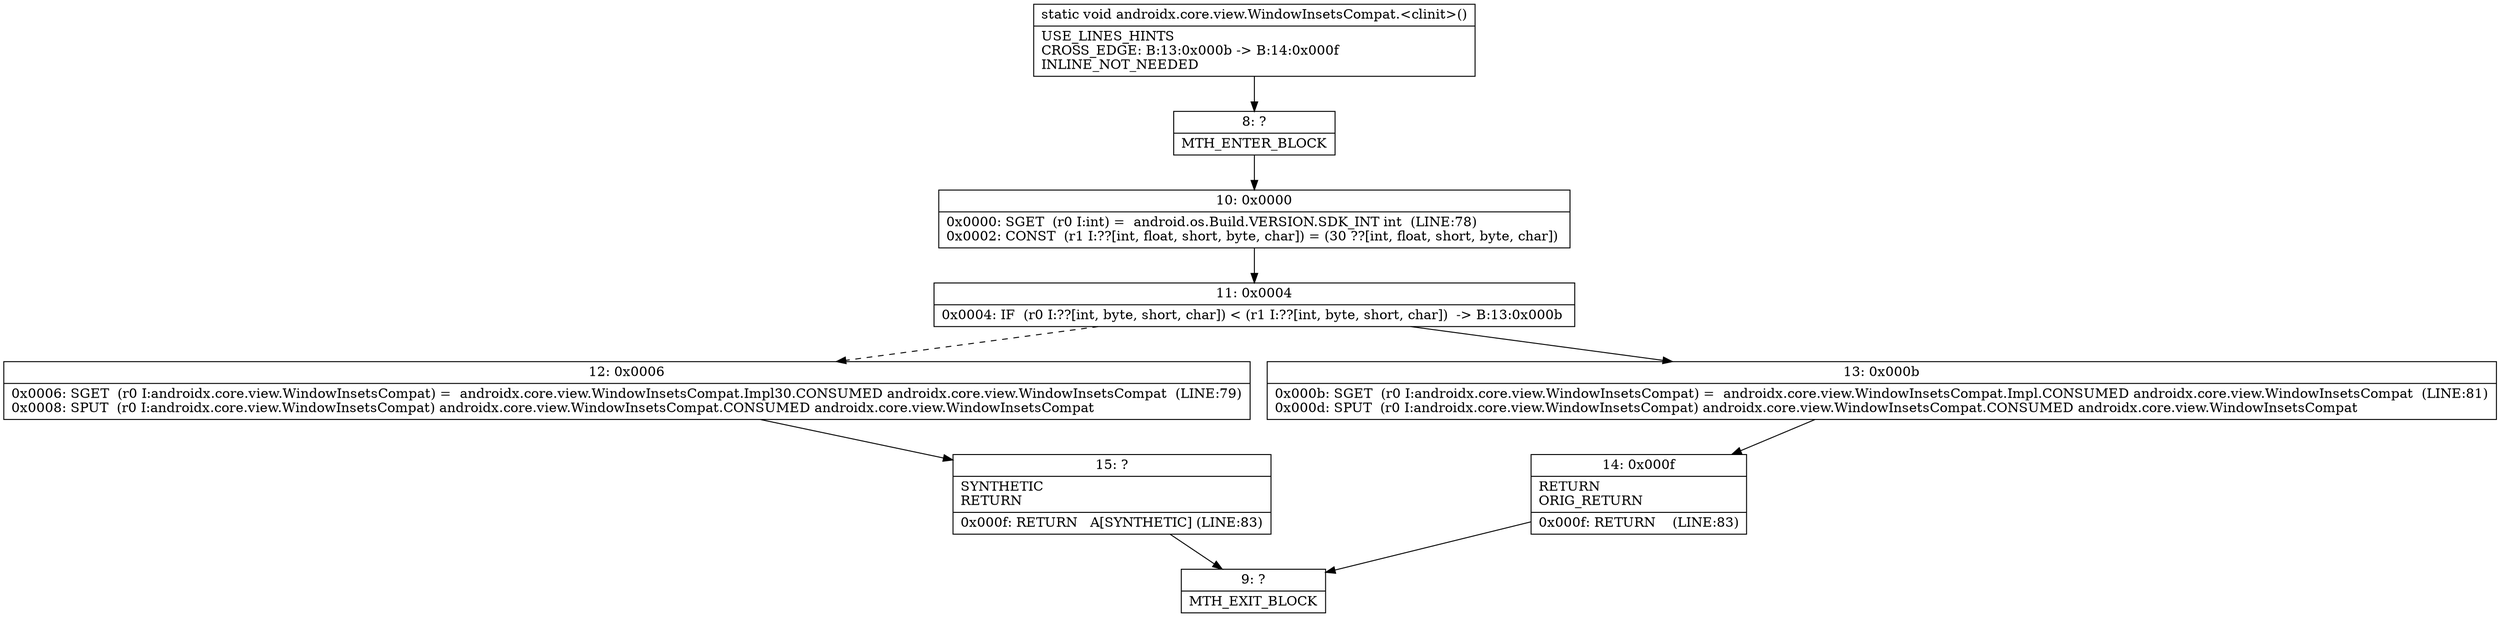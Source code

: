digraph "CFG forandroidx.core.view.WindowInsetsCompat.\<clinit\>()V" {
Node_8 [shape=record,label="{8\:\ ?|MTH_ENTER_BLOCK\l}"];
Node_10 [shape=record,label="{10\:\ 0x0000|0x0000: SGET  (r0 I:int) =  android.os.Build.VERSION.SDK_INT int  (LINE:78)\l0x0002: CONST  (r1 I:??[int, float, short, byte, char]) = (30 ??[int, float, short, byte, char]) \l}"];
Node_11 [shape=record,label="{11\:\ 0x0004|0x0004: IF  (r0 I:??[int, byte, short, char]) \< (r1 I:??[int, byte, short, char])  \-\> B:13:0x000b \l}"];
Node_12 [shape=record,label="{12\:\ 0x0006|0x0006: SGET  (r0 I:androidx.core.view.WindowInsetsCompat) =  androidx.core.view.WindowInsetsCompat.Impl30.CONSUMED androidx.core.view.WindowInsetsCompat  (LINE:79)\l0x0008: SPUT  (r0 I:androidx.core.view.WindowInsetsCompat) androidx.core.view.WindowInsetsCompat.CONSUMED androidx.core.view.WindowInsetsCompat \l}"];
Node_15 [shape=record,label="{15\:\ ?|SYNTHETIC\lRETURN\l|0x000f: RETURN   A[SYNTHETIC] (LINE:83)\l}"];
Node_9 [shape=record,label="{9\:\ ?|MTH_EXIT_BLOCK\l}"];
Node_13 [shape=record,label="{13\:\ 0x000b|0x000b: SGET  (r0 I:androidx.core.view.WindowInsetsCompat) =  androidx.core.view.WindowInsetsCompat.Impl.CONSUMED androidx.core.view.WindowInsetsCompat  (LINE:81)\l0x000d: SPUT  (r0 I:androidx.core.view.WindowInsetsCompat) androidx.core.view.WindowInsetsCompat.CONSUMED androidx.core.view.WindowInsetsCompat \l}"];
Node_14 [shape=record,label="{14\:\ 0x000f|RETURN\lORIG_RETURN\l|0x000f: RETURN    (LINE:83)\l}"];
MethodNode[shape=record,label="{static void androidx.core.view.WindowInsetsCompat.\<clinit\>()  | USE_LINES_HINTS\lCROSS_EDGE: B:13:0x000b \-\> B:14:0x000f\lINLINE_NOT_NEEDED\l}"];
MethodNode -> Node_8;Node_8 -> Node_10;
Node_10 -> Node_11;
Node_11 -> Node_12[style=dashed];
Node_11 -> Node_13;
Node_12 -> Node_15;
Node_15 -> Node_9;
Node_13 -> Node_14;
Node_14 -> Node_9;
}

